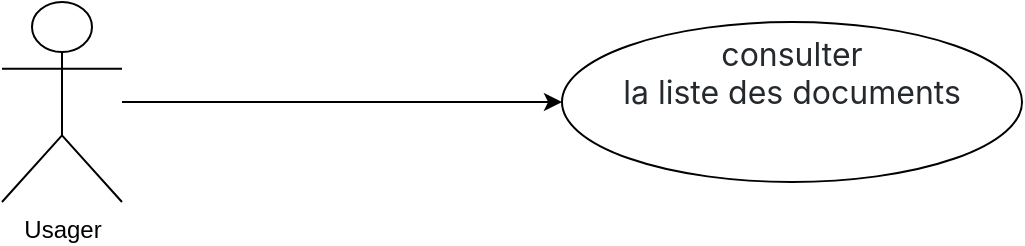 <mxfile version="18.1.3" type="github">
  <diagram id="TIwFLtDdvszJhbBEy6wE" name="Page-1">
    <mxGraphModel dx="1038" dy="497" grid="1" gridSize="10" guides="1" tooltips="1" connect="1" arrows="1" fold="1" page="1" pageScale="1" pageWidth="850" pageHeight="1100" math="0" shadow="0">
      <root>
        <mxCell id="0" />
        <mxCell id="1" parent="0" />
        <mxCell id="JWOy4Nl12caiLx8iJXzI-15" value="" style="edgeStyle=orthogonalEdgeStyle;rounded=0;orthogonalLoop=1;jettySize=auto;html=1;" edge="1" parent="1" source="JWOy4Nl12caiLx8iJXzI-1" target="JWOy4Nl12caiLx8iJXzI-14">
          <mxGeometry relative="1" as="geometry" />
        </mxCell>
        <object label="Usager&lt;br&gt;" id="JWOy4Nl12caiLx8iJXzI-1">
          <mxCell style="shape=umlActor;verticalLabelPosition=bottom;verticalAlign=top;html=1;outlineConnect=0;shadow=0;sketch=0;" vertex="1" parent="1">
            <mxGeometry x="60" y="50" width="60" height="100" as="geometry" />
          </mxCell>
        </object>
        <mxCell id="JWOy4Nl12caiLx8iJXzI-14" value="&lt;span style=&quot;color: rgb(36, 41, 46); font-family: -apple-system, BlinkMacSystemFont, &amp;quot;Segoe UI&amp;quot;, Helvetica, Arial, sans-serif, &amp;quot;Apple Color Emoji&amp;quot;, &amp;quot;Segoe UI Emoji&amp;quot;; font-size: 16px; text-align: left; background-color: rgb(255, 255, 255);&quot;&gt;consulter&lt;br&gt;la liste des documents&lt;br&gt;&lt;/span&gt;" style="ellipse;whiteSpace=wrap;html=1;verticalAlign=top;shadow=0;sketch=0;" vertex="1" parent="1">
          <mxGeometry x="340" y="60" width="230" height="80" as="geometry" />
        </mxCell>
      </root>
    </mxGraphModel>
  </diagram>
</mxfile>
